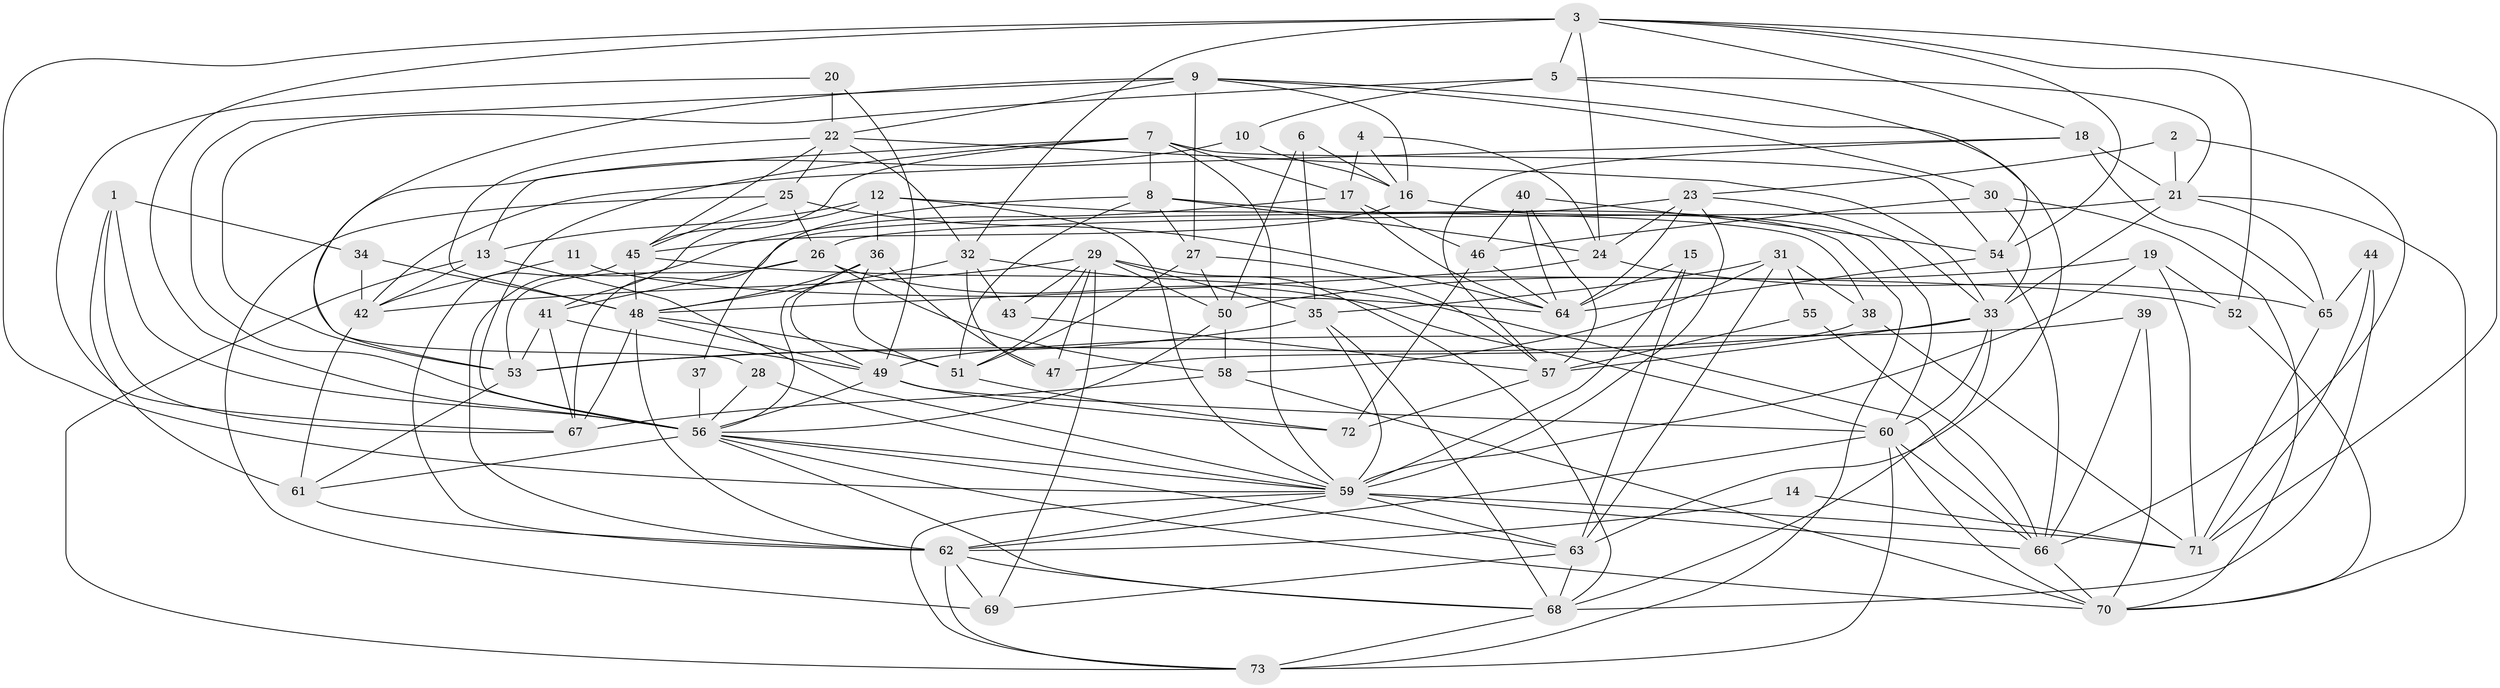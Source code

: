 // original degree distribution, {4: 0.30344827586206896, 2: 0.1103448275862069, 3: 0.3103448275862069, 5: 0.1103448275862069, 7: 0.06206896551724138, 6: 0.0896551724137931, 8: 0.013793103448275862}
// Generated by graph-tools (version 1.1) at 2025/26/03/09/25 03:26:13]
// undirected, 73 vertices, 206 edges
graph export_dot {
graph [start="1"]
  node [color=gray90,style=filled];
  1;
  2;
  3;
  4;
  5;
  6;
  7;
  8;
  9;
  10;
  11;
  12;
  13;
  14;
  15;
  16;
  17;
  18;
  19;
  20;
  21;
  22;
  23;
  24;
  25;
  26;
  27;
  28;
  29;
  30;
  31;
  32;
  33;
  34;
  35;
  36;
  37;
  38;
  39;
  40;
  41;
  42;
  43;
  44;
  45;
  46;
  47;
  48;
  49;
  50;
  51;
  52;
  53;
  54;
  55;
  56;
  57;
  58;
  59;
  60;
  61;
  62;
  63;
  64;
  65;
  66;
  67;
  68;
  69;
  70;
  71;
  72;
  73;
  1 -- 34 [weight=1.0];
  1 -- 56 [weight=2.0];
  1 -- 61 [weight=1.0];
  1 -- 67 [weight=1.0];
  2 -- 21 [weight=1.0];
  2 -- 23 [weight=1.0];
  2 -- 66 [weight=1.0];
  3 -- 5 [weight=1.0];
  3 -- 18 [weight=1.0];
  3 -- 24 [weight=1.0];
  3 -- 32 [weight=1.0];
  3 -- 52 [weight=1.0];
  3 -- 54 [weight=1.0];
  3 -- 56 [weight=2.0];
  3 -- 59 [weight=1.0];
  3 -- 71 [weight=1.0];
  4 -- 16 [weight=1.0];
  4 -- 17 [weight=1.0];
  4 -- 24 [weight=1.0];
  5 -- 10 [weight=1.0];
  5 -- 21 [weight=1.0];
  5 -- 53 [weight=1.0];
  5 -- 54 [weight=1.0];
  6 -- 16 [weight=1.0];
  6 -- 35 [weight=1.0];
  6 -- 50 [weight=1.0];
  7 -- 8 [weight=1.0];
  7 -- 13 [weight=1.0];
  7 -- 17 [weight=1.0];
  7 -- 45 [weight=1.0];
  7 -- 54 [weight=1.0];
  7 -- 56 [weight=1.0];
  7 -- 59 [weight=1.0];
  8 -- 24 [weight=1.0];
  8 -- 27 [weight=1.0];
  8 -- 37 [weight=1.0];
  8 -- 51 [weight=1.0];
  8 -- 73 [weight=1.0];
  9 -- 16 [weight=1.0];
  9 -- 22 [weight=1.0];
  9 -- 27 [weight=1.0];
  9 -- 28 [weight=1.0];
  9 -- 30 [weight=1.0];
  9 -- 56 [weight=1.0];
  9 -- 63 [weight=1.0];
  10 -- 16 [weight=1.0];
  10 -- 53 [weight=1.0];
  11 -- 42 [weight=1.0];
  11 -- 64 [weight=1.0];
  12 -- 13 [weight=1.0];
  12 -- 36 [weight=1.0];
  12 -- 38 [weight=1.0];
  12 -- 41 [weight=1.0];
  12 -- 59 [weight=1.0];
  13 -- 42 [weight=1.0];
  13 -- 59 [weight=1.0];
  13 -- 73 [weight=1.0];
  14 -- 62 [weight=1.0];
  14 -- 71 [weight=1.0];
  15 -- 59 [weight=2.0];
  15 -- 63 [weight=1.0];
  15 -- 64 [weight=1.0];
  16 -- 45 [weight=1.0];
  16 -- 60 [weight=2.0];
  17 -- 46 [weight=1.0];
  17 -- 62 [weight=1.0];
  17 -- 64 [weight=1.0];
  18 -- 21 [weight=1.0];
  18 -- 42 [weight=1.0];
  18 -- 57 [weight=1.0];
  18 -- 65 [weight=1.0];
  19 -- 50 [weight=2.0];
  19 -- 52 [weight=1.0];
  19 -- 59 [weight=1.0];
  19 -- 71 [weight=1.0];
  20 -- 22 [weight=1.0];
  20 -- 49 [weight=1.0];
  20 -- 67 [weight=1.0];
  21 -- 26 [weight=1.0];
  21 -- 33 [weight=1.0];
  21 -- 65 [weight=1.0];
  21 -- 70 [weight=1.0];
  22 -- 25 [weight=1.0];
  22 -- 32 [weight=1.0];
  22 -- 33 [weight=1.0];
  22 -- 45 [weight=1.0];
  22 -- 48 [weight=1.0];
  23 -- 24 [weight=1.0];
  23 -- 33 [weight=1.0];
  23 -- 59 [weight=1.0];
  23 -- 64 [weight=1.0];
  23 -- 67 [weight=1.0];
  24 -- 48 [weight=1.0];
  24 -- 65 [weight=1.0];
  25 -- 26 [weight=1.0];
  25 -- 45 [weight=1.0];
  25 -- 64 [weight=2.0];
  25 -- 69 [weight=1.0];
  26 -- 41 [weight=1.0];
  26 -- 53 [weight=1.0];
  26 -- 58 [weight=1.0];
  26 -- 60 [weight=1.0];
  27 -- 50 [weight=1.0];
  27 -- 51 [weight=1.0];
  27 -- 57 [weight=1.0];
  28 -- 56 [weight=1.0];
  28 -- 59 [weight=1.0];
  29 -- 35 [weight=1.0];
  29 -- 42 [weight=1.0];
  29 -- 43 [weight=1.0];
  29 -- 47 [weight=1.0];
  29 -- 50 [weight=1.0];
  29 -- 51 [weight=1.0];
  29 -- 68 [weight=1.0];
  29 -- 69 [weight=1.0];
  30 -- 33 [weight=1.0];
  30 -- 46 [weight=1.0];
  30 -- 70 [weight=1.0];
  31 -- 35 [weight=1.0];
  31 -- 38 [weight=1.0];
  31 -- 55 [weight=1.0];
  31 -- 58 [weight=1.0];
  31 -- 63 [weight=1.0];
  32 -- 43 [weight=1.0];
  32 -- 47 [weight=1.0];
  32 -- 48 [weight=1.0];
  32 -- 66 [weight=1.0];
  33 -- 53 [weight=1.0];
  33 -- 57 [weight=1.0];
  33 -- 60 [weight=1.0];
  33 -- 68 [weight=1.0];
  34 -- 42 [weight=1.0];
  34 -- 48 [weight=1.0];
  35 -- 53 [weight=1.0];
  35 -- 59 [weight=1.0];
  35 -- 68 [weight=1.0];
  36 -- 47 [weight=1.0];
  36 -- 48 [weight=1.0];
  36 -- 49 [weight=1.0];
  36 -- 51 [weight=1.0];
  36 -- 56 [weight=1.0];
  37 -- 56 [weight=1.0];
  38 -- 47 [weight=1.0];
  38 -- 71 [weight=2.0];
  39 -- 49 [weight=1.0];
  39 -- 66 [weight=1.0];
  39 -- 70 [weight=1.0];
  40 -- 46 [weight=1.0];
  40 -- 54 [weight=1.0];
  40 -- 57 [weight=1.0];
  40 -- 64 [weight=1.0];
  41 -- 49 [weight=1.0];
  41 -- 53 [weight=1.0];
  41 -- 67 [weight=1.0];
  42 -- 61 [weight=1.0];
  43 -- 57 [weight=1.0];
  44 -- 65 [weight=1.0];
  44 -- 68 [weight=1.0];
  44 -- 71 [weight=1.0];
  45 -- 48 [weight=1.0];
  45 -- 52 [weight=1.0];
  45 -- 62 [weight=2.0];
  46 -- 64 [weight=1.0];
  46 -- 72 [weight=1.0];
  48 -- 49 [weight=1.0];
  48 -- 51 [weight=1.0];
  48 -- 62 [weight=1.0];
  48 -- 67 [weight=1.0];
  49 -- 56 [weight=1.0];
  49 -- 60 [weight=1.0];
  49 -- 72 [weight=1.0];
  50 -- 56 [weight=1.0];
  50 -- 58 [weight=1.0];
  51 -- 72 [weight=1.0];
  52 -- 70 [weight=1.0];
  53 -- 61 [weight=1.0];
  54 -- 64 [weight=1.0];
  54 -- 66 [weight=1.0];
  55 -- 57 [weight=1.0];
  55 -- 66 [weight=1.0];
  56 -- 59 [weight=1.0];
  56 -- 61 [weight=2.0];
  56 -- 63 [weight=1.0];
  56 -- 68 [weight=1.0];
  56 -- 70 [weight=1.0];
  57 -- 72 [weight=1.0];
  58 -- 67 [weight=1.0];
  58 -- 70 [weight=1.0];
  59 -- 62 [weight=1.0];
  59 -- 63 [weight=1.0];
  59 -- 66 [weight=1.0];
  59 -- 71 [weight=1.0];
  59 -- 73 [weight=1.0];
  60 -- 62 [weight=1.0];
  60 -- 66 [weight=1.0];
  60 -- 70 [weight=1.0];
  60 -- 73 [weight=1.0];
  61 -- 62 [weight=1.0];
  62 -- 68 [weight=1.0];
  62 -- 69 [weight=1.0];
  62 -- 73 [weight=1.0];
  63 -- 68 [weight=1.0];
  63 -- 69 [weight=1.0];
  65 -- 71 [weight=1.0];
  66 -- 70 [weight=1.0];
  68 -- 73 [weight=1.0];
}
